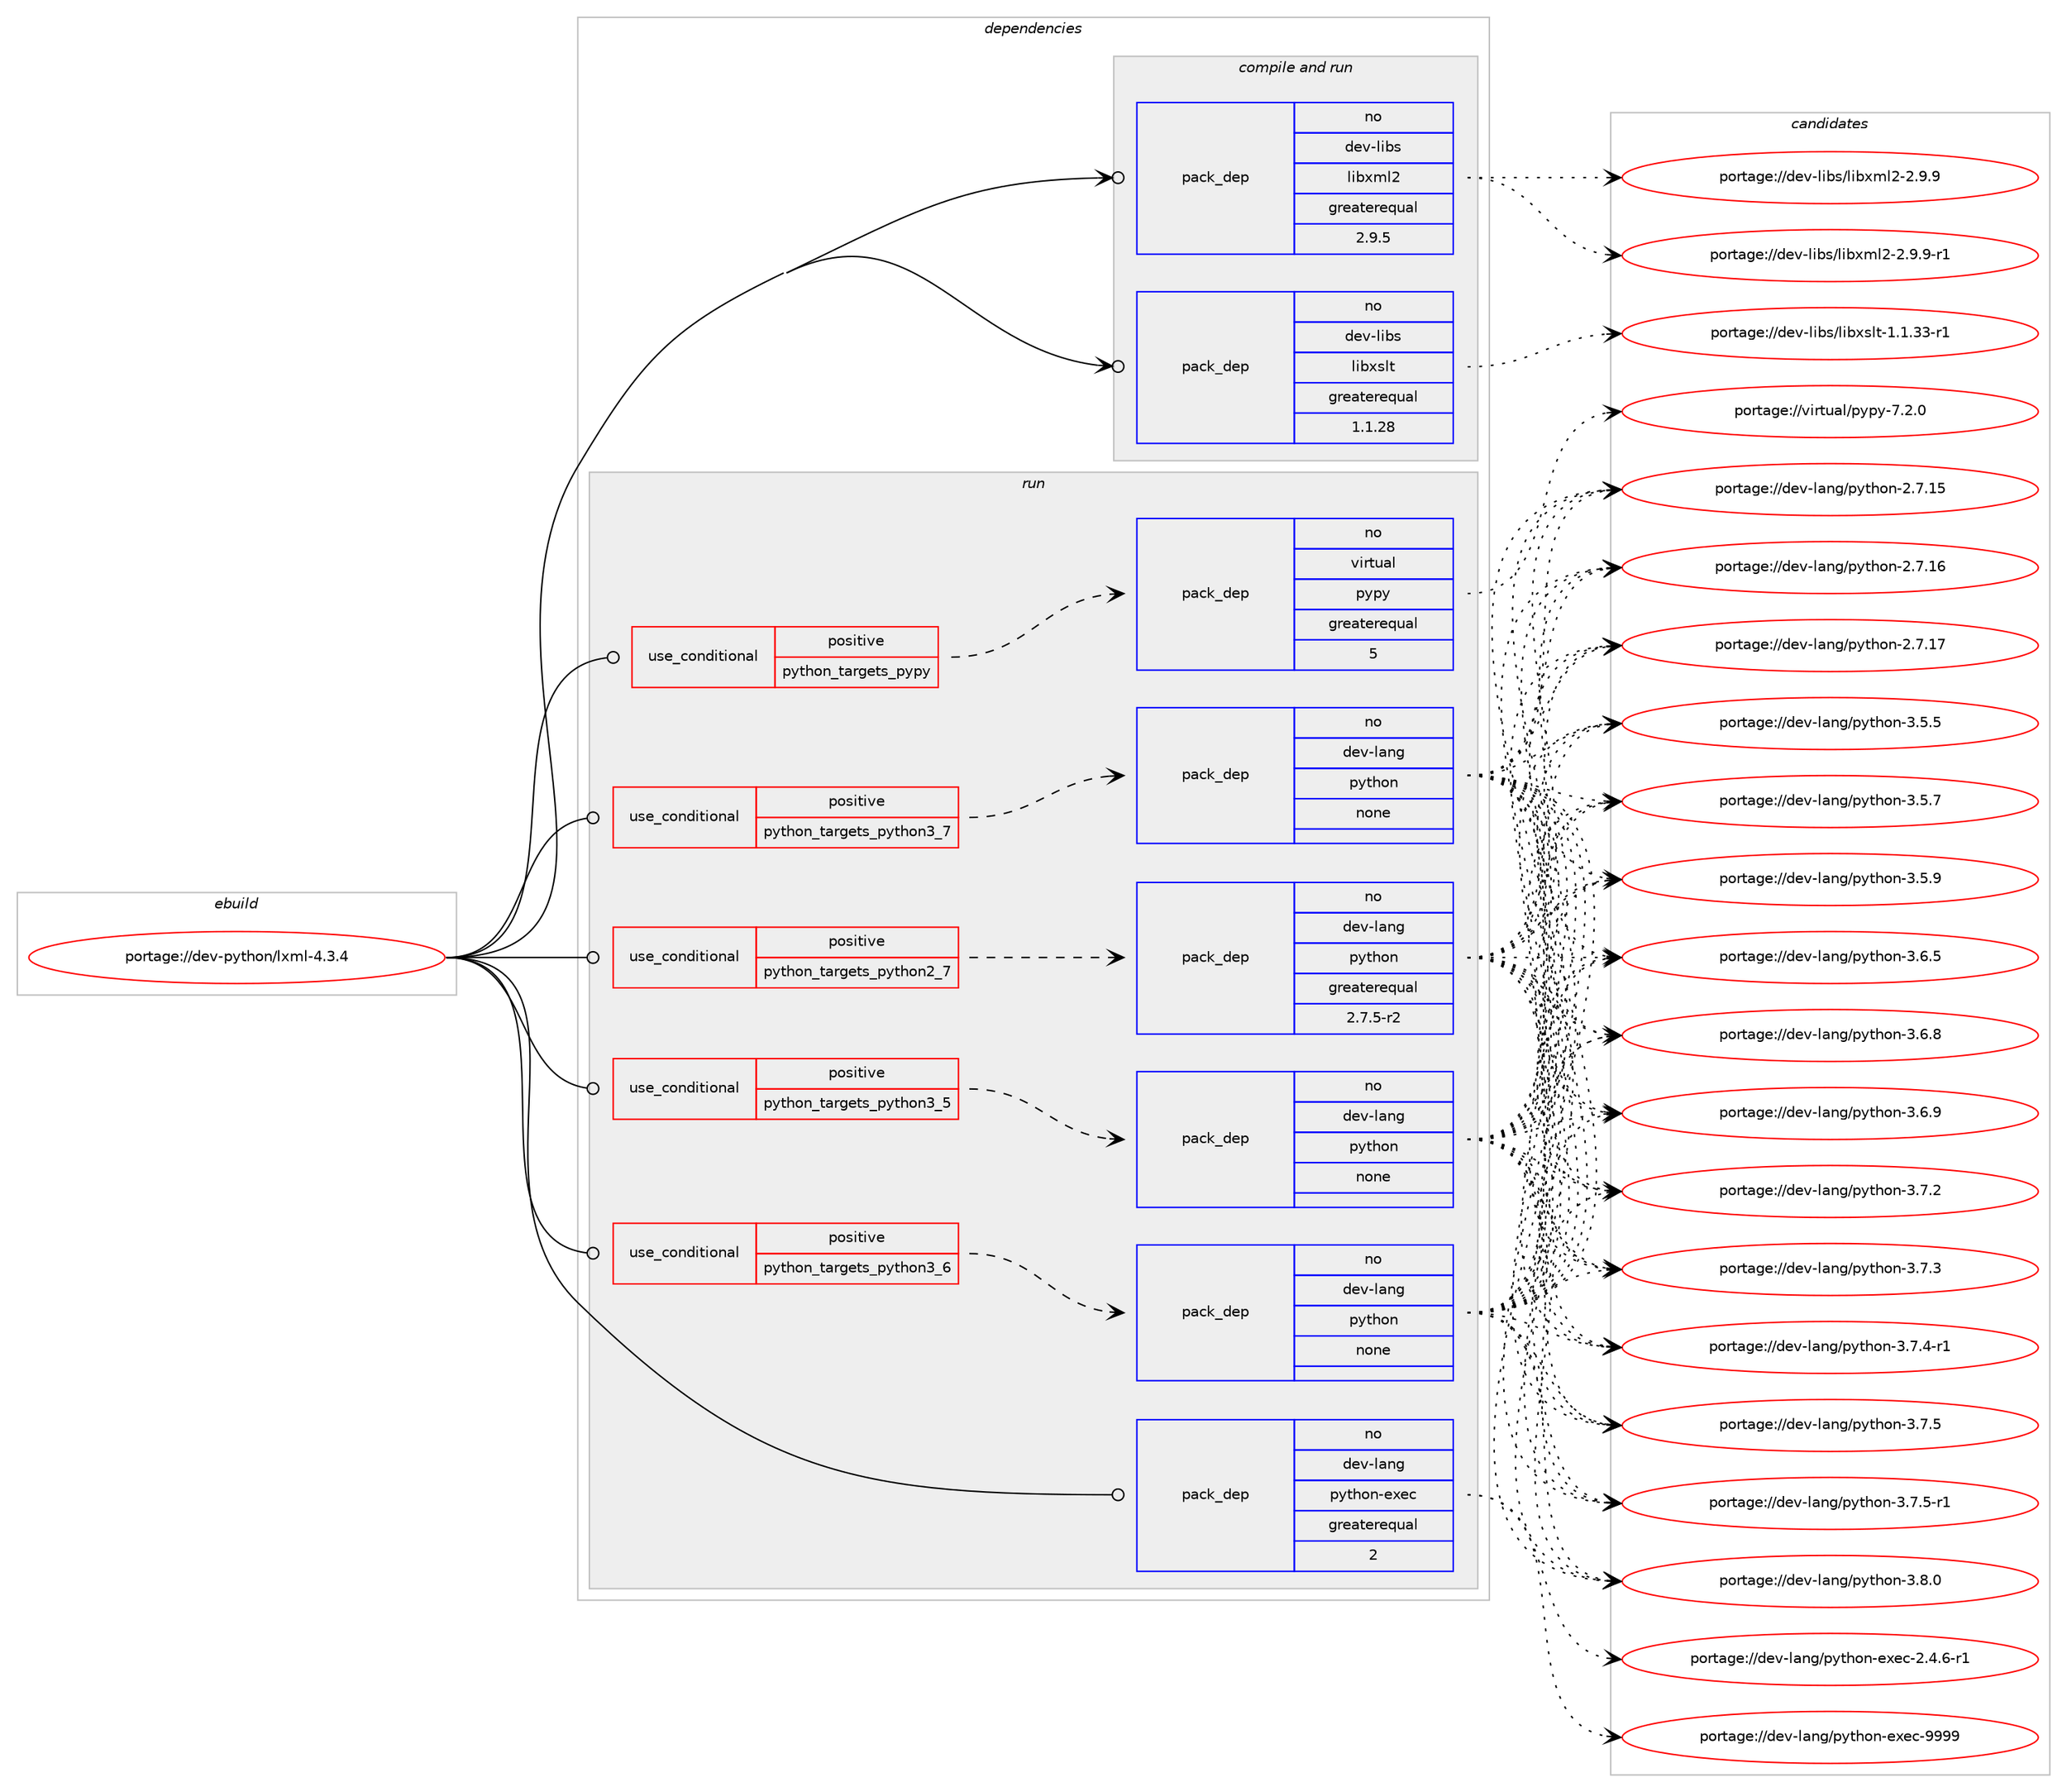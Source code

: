 digraph prolog {

# *************
# Graph options
# *************

newrank=true;
concentrate=true;
compound=true;
graph [rankdir=LR,fontname=Helvetica,fontsize=10,ranksep=1.5];#, ranksep=2.5, nodesep=0.2];
edge  [arrowhead=vee];
node  [fontname=Helvetica,fontsize=10];

# **********
# The ebuild
# **********

subgraph cluster_leftcol {
color=gray;
rank=same;
label=<<i>ebuild</i>>;
id [label="portage://dev-python/lxml-4.3.4", color=red, width=4, href="../dev-python/lxml-4.3.4.svg"];
}

# ****************
# The dependencies
# ****************

subgraph cluster_midcol {
color=gray;
label=<<i>dependencies</i>>;
subgraph cluster_compile {
fillcolor="#eeeeee";
style=filled;
label=<<i>compile</i>>;
}
subgraph cluster_compileandrun {
fillcolor="#eeeeee";
style=filled;
label=<<i>compile and run</i>>;
subgraph pack113656 {
dependency148406 [label=<<TABLE BORDER="0" CELLBORDER="1" CELLSPACING="0" CELLPADDING="4" WIDTH="220"><TR><TD ROWSPAN="6" CELLPADDING="30">pack_dep</TD></TR><TR><TD WIDTH="110">no</TD></TR><TR><TD>dev-libs</TD></TR><TR><TD>libxml2</TD></TR><TR><TD>greaterequal</TD></TR><TR><TD>2.9.5</TD></TR></TABLE>>, shape=none, color=blue];
}
id:e -> dependency148406:w [weight=20,style="solid",arrowhead="odotvee"];
subgraph pack113657 {
dependency148407 [label=<<TABLE BORDER="0" CELLBORDER="1" CELLSPACING="0" CELLPADDING="4" WIDTH="220"><TR><TD ROWSPAN="6" CELLPADDING="30">pack_dep</TD></TR><TR><TD WIDTH="110">no</TD></TR><TR><TD>dev-libs</TD></TR><TR><TD>libxslt</TD></TR><TR><TD>greaterequal</TD></TR><TR><TD>1.1.28</TD></TR></TABLE>>, shape=none, color=blue];
}
id:e -> dependency148407:w [weight=20,style="solid",arrowhead="odotvee"];
}
subgraph cluster_run {
fillcolor="#eeeeee";
style=filled;
label=<<i>run</i>>;
subgraph cond31425 {
dependency148408 [label=<<TABLE BORDER="0" CELLBORDER="1" CELLSPACING="0" CELLPADDING="4"><TR><TD ROWSPAN="3" CELLPADDING="10">use_conditional</TD></TR><TR><TD>positive</TD></TR><TR><TD>python_targets_pypy</TD></TR></TABLE>>, shape=none, color=red];
subgraph pack113658 {
dependency148409 [label=<<TABLE BORDER="0" CELLBORDER="1" CELLSPACING="0" CELLPADDING="4" WIDTH="220"><TR><TD ROWSPAN="6" CELLPADDING="30">pack_dep</TD></TR><TR><TD WIDTH="110">no</TD></TR><TR><TD>virtual</TD></TR><TR><TD>pypy</TD></TR><TR><TD>greaterequal</TD></TR><TR><TD>5</TD></TR></TABLE>>, shape=none, color=blue];
}
dependency148408:e -> dependency148409:w [weight=20,style="dashed",arrowhead="vee"];
}
id:e -> dependency148408:w [weight=20,style="solid",arrowhead="odot"];
subgraph cond31426 {
dependency148410 [label=<<TABLE BORDER="0" CELLBORDER="1" CELLSPACING="0" CELLPADDING="4"><TR><TD ROWSPAN="3" CELLPADDING="10">use_conditional</TD></TR><TR><TD>positive</TD></TR><TR><TD>python_targets_python2_7</TD></TR></TABLE>>, shape=none, color=red];
subgraph pack113659 {
dependency148411 [label=<<TABLE BORDER="0" CELLBORDER="1" CELLSPACING="0" CELLPADDING="4" WIDTH="220"><TR><TD ROWSPAN="6" CELLPADDING="30">pack_dep</TD></TR><TR><TD WIDTH="110">no</TD></TR><TR><TD>dev-lang</TD></TR><TR><TD>python</TD></TR><TR><TD>greaterequal</TD></TR><TR><TD>2.7.5-r2</TD></TR></TABLE>>, shape=none, color=blue];
}
dependency148410:e -> dependency148411:w [weight=20,style="dashed",arrowhead="vee"];
}
id:e -> dependency148410:w [weight=20,style="solid",arrowhead="odot"];
subgraph cond31427 {
dependency148412 [label=<<TABLE BORDER="0" CELLBORDER="1" CELLSPACING="0" CELLPADDING="4"><TR><TD ROWSPAN="3" CELLPADDING="10">use_conditional</TD></TR><TR><TD>positive</TD></TR><TR><TD>python_targets_python3_5</TD></TR></TABLE>>, shape=none, color=red];
subgraph pack113660 {
dependency148413 [label=<<TABLE BORDER="0" CELLBORDER="1" CELLSPACING="0" CELLPADDING="4" WIDTH="220"><TR><TD ROWSPAN="6" CELLPADDING="30">pack_dep</TD></TR><TR><TD WIDTH="110">no</TD></TR><TR><TD>dev-lang</TD></TR><TR><TD>python</TD></TR><TR><TD>none</TD></TR><TR><TD></TD></TR></TABLE>>, shape=none, color=blue];
}
dependency148412:e -> dependency148413:w [weight=20,style="dashed",arrowhead="vee"];
}
id:e -> dependency148412:w [weight=20,style="solid",arrowhead="odot"];
subgraph cond31428 {
dependency148414 [label=<<TABLE BORDER="0" CELLBORDER="1" CELLSPACING="0" CELLPADDING="4"><TR><TD ROWSPAN="3" CELLPADDING="10">use_conditional</TD></TR><TR><TD>positive</TD></TR><TR><TD>python_targets_python3_6</TD></TR></TABLE>>, shape=none, color=red];
subgraph pack113661 {
dependency148415 [label=<<TABLE BORDER="0" CELLBORDER="1" CELLSPACING="0" CELLPADDING="4" WIDTH="220"><TR><TD ROWSPAN="6" CELLPADDING="30">pack_dep</TD></TR><TR><TD WIDTH="110">no</TD></TR><TR><TD>dev-lang</TD></TR><TR><TD>python</TD></TR><TR><TD>none</TD></TR><TR><TD></TD></TR></TABLE>>, shape=none, color=blue];
}
dependency148414:e -> dependency148415:w [weight=20,style="dashed",arrowhead="vee"];
}
id:e -> dependency148414:w [weight=20,style="solid",arrowhead="odot"];
subgraph cond31429 {
dependency148416 [label=<<TABLE BORDER="0" CELLBORDER="1" CELLSPACING="0" CELLPADDING="4"><TR><TD ROWSPAN="3" CELLPADDING="10">use_conditional</TD></TR><TR><TD>positive</TD></TR><TR><TD>python_targets_python3_7</TD></TR></TABLE>>, shape=none, color=red];
subgraph pack113662 {
dependency148417 [label=<<TABLE BORDER="0" CELLBORDER="1" CELLSPACING="0" CELLPADDING="4" WIDTH="220"><TR><TD ROWSPAN="6" CELLPADDING="30">pack_dep</TD></TR><TR><TD WIDTH="110">no</TD></TR><TR><TD>dev-lang</TD></TR><TR><TD>python</TD></TR><TR><TD>none</TD></TR><TR><TD></TD></TR></TABLE>>, shape=none, color=blue];
}
dependency148416:e -> dependency148417:w [weight=20,style="dashed",arrowhead="vee"];
}
id:e -> dependency148416:w [weight=20,style="solid",arrowhead="odot"];
subgraph pack113663 {
dependency148418 [label=<<TABLE BORDER="0" CELLBORDER="1" CELLSPACING="0" CELLPADDING="4" WIDTH="220"><TR><TD ROWSPAN="6" CELLPADDING="30">pack_dep</TD></TR><TR><TD WIDTH="110">no</TD></TR><TR><TD>dev-lang</TD></TR><TR><TD>python-exec</TD></TR><TR><TD>greaterequal</TD></TR><TR><TD>2</TD></TR></TABLE>>, shape=none, color=blue];
}
id:e -> dependency148418:w [weight=20,style="solid",arrowhead="odot"];
}
}

# **************
# The candidates
# **************

subgraph cluster_choices {
rank=same;
color=gray;
label=<<i>candidates</i>>;

subgraph choice113656 {
color=black;
nodesep=1;
choiceportage1001011184510810598115471081059812010910850455046574657 [label="portage://dev-libs/libxml2-2.9.9", color=red, width=4,href="../dev-libs/libxml2-2.9.9.svg"];
choiceportage10010111845108105981154710810598120109108504550465746574511449 [label="portage://dev-libs/libxml2-2.9.9-r1", color=red, width=4,href="../dev-libs/libxml2-2.9.9-r1.svg"];
dependency148406:e -> choiceportage1001011184510810598115471081059812010910850455046574657:w [style=dotted,weight="100"];
dependency148406:e -> choiceportage10010111845108105981154710810598120109108504550465746574511449:w [style=dotted,weight="100"];
}
subgraph choice113657 {
color=black;
nodesep=1;
choiceportage10010111845108105981154710810598120115108116454946494651514511449 [label="portage://dev-libs/libxslt-1.1.33-r1", color=red, width=4,href="../dev-libs/libxslt-1.1.33-r1.svg"];
dependency148407:e -> choiceportage10010111845108105981154710810598120115108116454946494651514511449:w [style=dotted,weight="100"];
}
subgraph choice113658 {
color=black;
nodesep=1;
choiceportage1181051141161179710847112121112121455546504648 [label="portage://virtual/pypy-7.2.0", color=red, width=4,href="../virtual/pypy-7.2.0.svg"];
dependency148409:e -> choiceportage1181051141161179710847112121112121455546504648:w [style=dotted,weight="100"];
}
subgraph choice113659 {
color=black;
nodesep=1;
choiceportage10010111845108971101034711212111610411111045504655464953 [label="portage://dev-lang/python-2.7.15", color=red, width=4,href="../dev-lang/python-2.7.15.svg"];
choiceportage10010111845108971101034711212111610411111045504655464954 [label="portage://dev-lang/python-2.7.16", color=red, width=4,href="../dev-lang/python-2.7.16.svg"];
choiceportage10010111845108971101034711212111610411111045504655464955 [label="portage://dev-lang/python-2.7.17", color=red, width=4,href="../dev-lang/python-2.7.17.svg"];
choiceportage100101118451089711010347112121116104111110455146534653 [label="portage://dev-lang/python-3.5.5", color=red, width=4,href="../dev-lang/python-3.5.5.svg"];
choiceportage100101118451089711010347112121116104111110455146534655 [label="portage://dev-lang/python-3.5.7", color=red, width=4,href="../dev-lang/python-3.5.7.svg"];
choiceportage100101118451089711010347112121116104111110455146534657 [label="portage://dev-lang/python-3.5.9", color=red, width=4,href="../dev-lang/python-3.5.9.svg"];
choiceportage100101118451089711010347112121116104111110455146544653 [label="portage://dev-lang/python-3.6.5", color=red, width=4,href="../dev-lang/python-3.6.5.svg"];
choiceportage100101118451089711010347112121116104111110455146544656 [label="portage://dev-lang/python-3.6.8", color=red, width=4,href="../dev-lang/python-3.6.8.svg"];
choiceportage100101118451089711010347112121116104111110455146544657 [label="portage://dev-lang/python-3.6.9", color=red, width=4,href="../dev-lang/python-3.6.9.svg"];
choiceportage100101118451089711010347112121116104111110455146554650 [label="portage://dev-lang/python-3.7.2", color=red, width=4,href="../dev-lang/python-3.7.2.svg"];
choiceportage100101118451089711010347112121116104111110455146554651 [label="portage://dev-lang/python-3.7.3", color=red, width=4,href="../dev-lang/python-3.7.3.svg"];
choiceportage1001011184510897110103471121211161041111104551465546524511449 [label="portage://dev-lang/python-3.7.4-r1", color=red, width=4,href="../dev-lang/python-3.7.4-r1.svg"];
choiceportage100101118451089711010347112121116104111110455146554653 [label="portage://dev-lang/python-3.7.5", color=red, width=4,href="../dev-lang/python-3.7.5.svg"];
choiceportage1001011184510897110103471121211161041111104551465546534511449 [label="portage://dev-lang/python-3.7.5-r1", color=red, width=4,href="../dev-lang/python-3.7.5-r1.svg"];
choiceportage100101118451089711010347112121116104111110455146564648 [label="portage://dev-lang/python-3.8.0", color=red, width=4,href="../dev-lang/python-3.8.0.svg"];
dependency148411:e -> choiceportage10010111845108971101034711212111610411111045504655464953:w [style=dotted,weight="100"];
dependency148411:e -> choiceportage10010111845108971101034711212111610411111045504655464954:w [style=dotted,weight="100"];
dependency148411:e -> choiceportage10010111845108971101034711212111610411111045504655464955:w [style=dotted,weight="100"];
dependency148411:e -> choiceportage100101118451089711010347112121116104111110455146534653:w [style=dotted,weight="100"];
dependency148411:e -> choiceportage100101118451089711010347112121116104111110455146534655:w [style=dotted,weight="100"];
dependency148411:e -> choiceportage100101118451089711010347112121116104111110455146534657:w [style=dotted,weight="100"];
dependency148411:e -> choiceportage100101118451089711010347112121116104111110455146544653:w [style=dotted,weight="100"];
dependency148411:e -> choiceportage100101118451089711010347112121116104111110455146544656:w [style=dotted,weight="100"];
dependency148411:e -> choiceportage100101118451089711010347112121116104111110455146544657:w [style=dotted,weight="100"];
dependency148411:e -> choiceportage100101118451089711010347112121116104111110455146554650:w [style=dotted,weight="100"];
dependency148411:e -> choiceportage100101118451089711010347112121116104111110455146554651:w [style=dotted,weight="100"];
dependency148411:e -> choiceportage1001011184510897110103471121211161041111104551465546524511449:w [style=dotted,weight="100"];
dependency148411:e -> choiceportage100101118451089711010347112121116104111110455146554653:w [style=dotted,weight="100"];
dependency148411:e -> choiceportage1001011184510897110103471121211161041111104551465546534511449:w [style=dotted,weight="100"];
dependency148411:e -> choiceportage100101118451089711010347112121116104111110455146564648:w [style=dotted,weight="100"];
}
subgraph choice113660 {
color=black;
nodesep=1;
choiceportage10010111845108971101034711212111610411111045504655464953 [label="portage://dev-lang/python-2.7.15", color=red, width=4,href="../dev-lang/python-2.7.15.svg"];
choiceportage10010111845108971101034711212111610411111045504655464954 [label="portage://dev-lang/python-2.7.16", color=red, width=4,href="../dev-lang/python-2.7.16.svg"];
choiceportage10010111845108971101034711212111610411111045504655464955 [label="portage://dev-lang/python-2.7.17", color=red, width=4,href="../dev-lang/python-2.7.17.svg"];
choiceportage100101118451089711010347112121116104111110455146534653 [label="portage://dev-lang/python-3.5.5", color=red, width=4,href="../dev-lang/python-3.5.5.svg"];
choiceportage100101118451089711010347112121116104111110455146534655 [label="portage://dev-lang/python-3.5.7", color=red, width=4,href="../dev-lang/python-3.5.7.svg"];
choiceportage100101118451089711010347112121116104111110455146534657 [label="portage://dev-lang/python-3.5.9", color=red, width=4,href="../dev-lang/python-3.5.9.svg"];
choiceportage100101118451089711010347112121116104111110455146544653 [label="portage://dev-lang/python-3.6.5", color=red, width=4,href="../dev-lang/python-3.6.5.svg"];
choiceportage100101118451089711010347112121116104111110455146544656 [label="portage://dev-lang/python-3.6.8", color=red, width=4,href="../dev-lang/python-3.6.8.svg"];
choiceportage100101118451089711010347112121116104111110455146544657 [label="portage://dev-lang/python-3.6.9", color=red, width=4,href="../dev-lang/python-3.6.9.svg"];
choiceportage100101118451089711010347112121116104111110455146554650 [label="portage://dev-lang/python-3.7.2", color=red, width=4,href="../dev-lang/python-3.7.2.svg"];
choiceportage100101118451089711010347112121116104111110455146554651 [label="portage://dev-lang/python-3.7.3", color=red, width=4,href="../dev-lang/python-3.7.3.svg"];
choiceportage1001011184510897110103471121211161041111104551465546524511449 [label="portage://dev-lang/python-3.7.4-r1", color=red, width=4,href="../dev-lang/python-3.7.4-r1.svg"];
choiceportage100101118451089711010347112121116104111110455146554653 [label="portage://dev-lang/python-3.7.5", color=red, width=4,href="../dev-lang/python-3.7.5.svg"];
choiceportage1001011184510897110103471121211161041111104551465546534511449 [label="portage://dev-lang/python-3.7.5-r1", color=red, width=4,href="../dev-lang/python-3.7.5-r1.svg"];
choiceportage100101118451089711010347112121116104111110455146564648 [label="portage://dev-lang/python-3.8.0", color=red, width=4,href="../dev-lang/python-3.8.0.svg"];
dependency148413:e -> choiceportage10010111845108971101034711212111610411111045504655464953:w [style=dotted,weight="100"];
dependency148413:e -> choiceportage10010111845108971101034711212111610411111045504655464954:w [style=dotted,weight="100"];
dependency148413:e -> choiceportage10010111845108971101034711212111610411111045504655464955:w [style=dotted,weight="100"];
dependency148413:e -> choiceportage100101118451089711010347112121116104111110455146534653:w [style=dotted,weight="100"];
dependency148413:e -> choiceportage100101118451089711010347112121116104111110455146534655:w [style=dotted,weight="100"];
dependency148413:e -> choiceportage100101118451089711010347112121116104111110455146534657:w [style=dotted,weight="100"];
dependency148413:e -> choiceportage100101118451089711010347112121116104111110455146544653:w [style=dotted,weight="100"];
dependency148413:e -> choiceportage100101118451089711010347112121116104111110455146544656:w [style=dotted,weight="100"];
dependency148413:e -> choiceportage100101118451089711010347112121116104111110455146544657:w [style=dotted,weight="100"];
dependency148413:e -> choiceportage100101118451089711010347112121116104111110455146554650:w [style=dotted,weight="100"];
dependency148413:e -> choiceportage100101118451089711010347112121116104111110455146554651:w [style=dotted,weight="100"];
dependency148413:e -> choiceportage1001011184510897110103471121211161041111104551465546524511449:w [style=dotted,weight="100"];
dependency148413:e -> choiceportage100101118451089711010347112121116104111110455146554653:w [style=dotted,weight="100"];
dependency148413:e -> choiceportage1001011184510897110103471121211161041111104551465546534511449:w [style=dotted,weight="100"];
dependency148413:e -> choiceportage100101118451089711010347112121116104111110455146564648:w [style=dotted,weight="100"];
}
subgraph choice113661 {
color=black;
nodesep=1;
choiceportage10010111845108971101034711212111610411111045504655464953 [label="portage://dev-lang/python-2.7.15", color=red, width=4,href="../dev-lang/python-2.7.15.svg"];
choiceportage10010111845108971101034711212111610411111045504655464954 [label="portage://dev-lang/python-2.7.16", color=red, width=4,href="../dev-lang/python-2.7.16.svg"];
choiceportage10010111845108971101034711212111610411111045504655464955 [label="portage://dev-lang/python-2.7.17", color=red, width=4,href="../dev-lang/python-2.7.17.svg"];
choiceportage100101118451089711010347112121116104111110455146534653 [label="portage://dev-lang/python-3.5.5", color=red, width=4,href="../dev-lang/python-3.5.5.svg"];
choiceportage100101118451089711010347112121116104111110455146534655 [label="portage://dev-lang/python-3.5.7", color=red, width=4,href="../dev-lang/python-3.5.7.svg"];
choiceportage100101118451089711010347112121116104111110455146534657 [label="portage://dev-lang/python-3.5.9", color=red, width=4,href="../dev-lang/python-3.5.9.svg"];
choiceportage100101118451089711010347112121116104111110455146544653 [label="portage://dev-lang/python-3.6.5", color=red, width=4,href="../dev-lang/python-3.6.5.svg"];
choiceportage100101118451089711010347112121116104111110455146544656 [label="portage://dev-lang/python-3.6.8", color=red, width=4,href="../dev-lang/python-3.6.8.svg"];
choiceportage100101118451089711010347112121116104111110455146544657 [label="portage://dev-lang/python-3.6.9", color=red, width=4,href="../dev-lang/python-3.6.9.svg"];
choiceportage100101118451089711010347112121116104111110455146554650 [label="portage://dev-lang/python-3.7.2", color=red, width=4,href="../dev-lang/python-3.7.2.svg"];
choiceportage100101118451089711010347112121116104111110455146554651 [label="portage://dev-lang/python-3.7.3", color=red, width=4,href="../dev-lang/python-3.7.3.svg"];
choiceportage1001011184510897110103471121211161041111104551465546524511449 [label="portage://dev-lang/python-3.7.4-r1", color=red, width=4,href="../dev-lang/python-3.7.4-r1.svg"];
choiceportage100101118451089711010347112121116104111110455146554653 [label="portage://dev-lang/python-3.7.5", color=red, width=4,href="../dev-lang/python-3.7.5.svg"];
choiceportage1001011184510897110103471121211161041111104551465546534511449 [label="portage://dev-lang/python-3.7.5-r1", color=red, width=4,href="../dev-lang/python-3.7.5-r1.svg"];
choiceportage100101118451089711010347112121116104111110455146564648 [label="portage://dev-lang/python-3.8.0", color=red, width=4,href="../dev-lang/python-3.8.0.svg"];
dependency148415:e -> choiceportage10010111845108971101034711212111610411111045504655464953:w [style=dotted,weight="100"];
dependency148415:e -> choiceportage10010111845108971101034711212111610411111045504655464954:w [style=dotted,weight="100"];
dependency148415:e -> choiceportage10010111845108971101034711212111610411111045504655464955:w [style=dotted,weight="100"];
dependency148415:e -> choiceportage100101118451089711010347112121116104111110455146534653:w [style=dotted,weight="100"];
dependency148415:e -> choiceportage100101118451089711010347112121116104111110455146534655:w [style=dotted,weight="100"];
dependency148415:e -> choiceportage100101118451089711010347112121116104111110455146534657:w [style=dotted,weight="100"];
dependency148415:e -> choiceportage100101118451089711010347112121116104111110455146544653:w [style=dotted,weight="100"];
dependency148415:e -> choiceportage100101118451089711010347112121116104111110455146544656:w [style=dotted,weight="100"];
dependency148415:e -> choiceportage100101118451089711010347112121116104111110455146544657:w [style=dotted,weight="100"];
dependency148415:e -> choiceportage100101118451089711010347112121116104111110455146554650:w [style=dotted,weight="100"];
dependency148415:e -> choiceportage100101118451089711010347112121116104111110455146554651:w [style=dotted,weight="100"];
dependency148415:e -> choiceportage1001011184510897110103471121211161041111104551465546524511449:w [style=dotted,weight="100"];
dependency148415:e -> choiceportage100101118451089711010347112121116104111110455146554653:w [style=dotted,weight="100"];
dependency148415:e -> choiceportage1001011184510897110103471121211161041111104551465546534511449:w [style=dotted,weight="100"];
dependency148415:e -> choiceportage100101118451089711010347112121116104111110455146564648:w [style=dotted,weight="100"];
}
subgraph choice113662 {
color=black;
nodesep=1;
choiceportage10010111845108971101034711212111610411111045504655464953 [label="portage://dev-lang/python-2.7.15", color=red, width=4,href="../dev-lang/python-2.7.15.svg"];
choiceportage10010111845108971101034711212111610411111045504655464954 [label="portage://dev-lang/python-2.7.16", color=red, width=4,href="../dev-lang/python-2.7.16.svg"];
choiceportage10010111845108971101034711212111610411111045504655464955 [label="portage://dev-lang/python-2.7.17", color=red, width=4,href="../dev-lang/python-2.7.17.svg"];
choiceportage100101118451089711010347112121116104111110455146534653 [label="portage://dev-lang/python-3.5.5", color=red, width=4,href="../dev-lang/python-3.5.5.svg"];
choiceportage100101118451089711010347112121116104111110455146534655 [label="portage://dev-lang/python-3.5.7", color=red, width=4,href="../dev-lang/python-3.5.7.svg"];
choiceportage100101118451089711010347112121116104111110455146534657 [label="portage://dev-lang/python-3.5.9", color=red, width=4,href="../dev-lang/python-3.5.9.svg"];
choiceportage100101118451089711010347112121116104111110455146544653 [label="portage://dev-lang/python-3.6.5", color=red, width=4,href="../dev-lang/python-3.6.5.svg"];
choiceportage100101118451089711010347112121116104111110455146544656 [label="portage://dev-lang/python-3.6.8", color=red, width=4,href="../dev-lang/python-3.6.8.svg"];
choiceportage100101118451089711010347112121116104111110455146544657 [label="portage://dev-lang/python-3.6.9", color=red, width=4,href="../dev-lang/python-3.6.9.svg"];
choiceportage100101118451089711010347112121116104111110455146554650 [label="portage://dev-lang/python-3.7.2", color=red, width=4,href="../dev-lang/python-3.7.2.svg"];
choiceportage100101118451089711010347112121116104111110455146554651 [label="portage://dev-lang/python-3.7.3", color=red, width=4,href="../dev-lang/python-3.7.3.svg"];
choiceportage1001011184510897110103471121211161041111104551465546524511449 [label="portage://dev-lang/python-3.7.4-r1", color=red, width=4,href="../dev-lang/python-3.7.4-r1.svg"];
choiceportage100101118451089711010347112121116104111110455146554653 [label="portage://dev-lang/python-3.7.5", color=red, width=4,href="../dev-lang/python-3.7.5.svg"];
choiceportage1001011184510897110103471121211161041111104551465546534511449 [label="portage://dev-lang/python-3.7.5-r1", color=red, width=4,href="../dev-lang/python-3.7.5-r1.svg"];
choiceportage100101118451089711010347112121116104111110455146564648 [label="portage://dev-lang/python-3.8.0", color=red, width=4,href="../dev-lang/python-3.8.0.svg"];
dependency148417:e -> choiceportage10010111845108971101034711212111610411111045504655464953:w [style=dotted,weight="100"];
dependency148417:e -> choiceportage10010111845108971101034711212111610411111045504655464954:w [style=dotted,weight="100"];
dependency148417:e -> choiceportage10010111845108971101034711212111610411111045504655464955:w [style=dotted,weight="100"];
dependency148417:e -> choiceportage100101118451089711010347112121116104111110455146534653:w [style=dotted,weight="100"];
dependency148417:e -> choiceportage100101118451089711010347112121116104111110455146534655:w [style=dotted,weight="100"];
dependency148417:e -> choiceportage100101118451089711010347112121116104111110455146534657:w [style=dotted,weight="100"];
dependency148417:e -> choiceportage100101118451089711010347112121116104111110455146544653:w [style=dotted,weight="100"];
dependency148417:e -> choiceportage100101118451089711010347112121116104111110455146544656:w [style=dotted,weight="100"];
dependency148417:e -> choiceportage100101118451089711010347112121116104111110455146544657:w [style=dotted,weight="100"];
dependency148417:e -> choiceportage100101118451089711010347112121116104111110455146554650:w [style=dotted,weight="100"];
dependency148417:e -> choiceportage100101118451089711010347112121116104111110455146554651:w [style=dotted,weight="100"];
dependency148417:e -> choiceportage1001011184510897110103471121211161041111104551465546524511449:w [style=dotted,weight="100"];
dependency148417:e -> choiceportage100101118451089711010347112121116104111110455146554653:w [style=dotted,weight="100"];
dependency148417:e -> choiceportage1001011184510897110103471121211161041111104551465546534511449:w [style=dotted,weight="100"];
dependency148417:e -> choiceportage100101118451089711010347112121116104111110455146564648:w [style=dotted,weight="100"];
}
subgraph choice113663 {
color=black;
nodesep=1;
choiceportage10010111845108971101034711212111610411111045101120101994550465246544511449 [label="portage://dev-lang/python-exec-2.4.6-r1", color=red, width=4,href="../dev-lang/python-exec-2.4.6-r1.svg"];
choiceportage10010111845108971101034711212111610411111045101120101994557575757 [label="portage://dev-lang/python-exec-9999", color=red, width=4,href="../dev-lang/python-exec-9999.svg"];
dependency148418:e -> choiceportage10010111845108971101034711212111610411111045101120101994550465246544511449:w [style=dotted,weight="100"];
dependency148418:e -> choiceportage10010111845108971101034711212111610411111045101120101994557575757:w [style=dotted,weight="100"];
}
}

}
